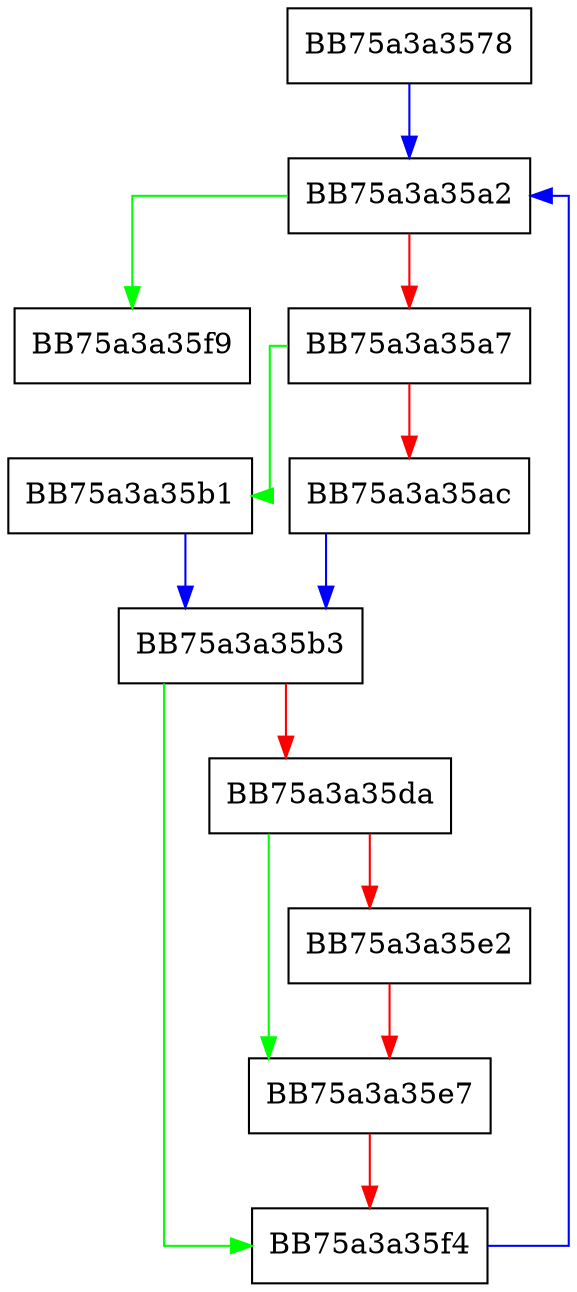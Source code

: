 digraph clear {
  node [shape="box"];
  graph [splines=ortho];
  BB75a3a3578 -> BB75a3a35a2 [color="blue"];
  BB75a3a35a2 -> BB75a3a35f9 [color="green"];
  BB75a3a35a2 -> BB75a3a35a7 [color="red"];
  BB75a3a35a7 -> BB75a3a35b1 [color="green"];
  BB75a3a35a7 -> BB75a3a35ac [color="red"];
  BB75a3a35ac -> BB75a3a35b3 [color="blue"];
  BB75a3a35b1 -> BB75a3a35b3 [color="blue"];
  BB75a3a35b3 -> BB75a3a35f4 [color="green"];
  BB75a3a35b3 -> BB75a3a35da [color="red"];
  BB75a3a35da -> BB75a3a35e7 [color="green"];
  BB75a3a35da -> BB75a3a35e2 [color="red"];
  BB75a3a35e2 -> BB75a3a35e7 [color="red"];
  BB75a3a35e7 -> BB75a3a35f4 [color="red"];
  BB75a3a35f4 -> BB75a3a35a2 [color="blue"];
}